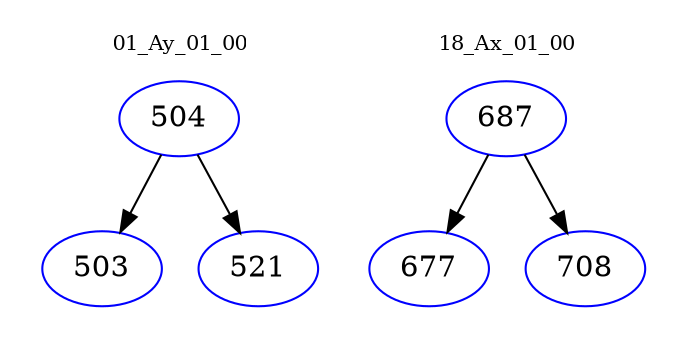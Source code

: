 digraph{
subgraph cluster_0 {
color = white
label = "01_Ay_01_00";
fontsize=10;
T0_504 [label="504", color="blue"]
T0_504 -> T0_503 [color="black"]
T0_503 [label="503", color="blue"]
T0_504 -> T0_521 [color="black"]
T0_521 [label="521", color="blue"]
}
subgraph cluster_1 {
color = white
label = "18_Ax_01_00";
fontsize=10;
T1_687 [label="687", color="blue"]
T1_687 -> T1_677 [color="black"]
T1_677 [label="677", color="blue"]
T1_687 -> T1_708 [color="black"]
T1_708 [label="708", color="blue"]
}
}
